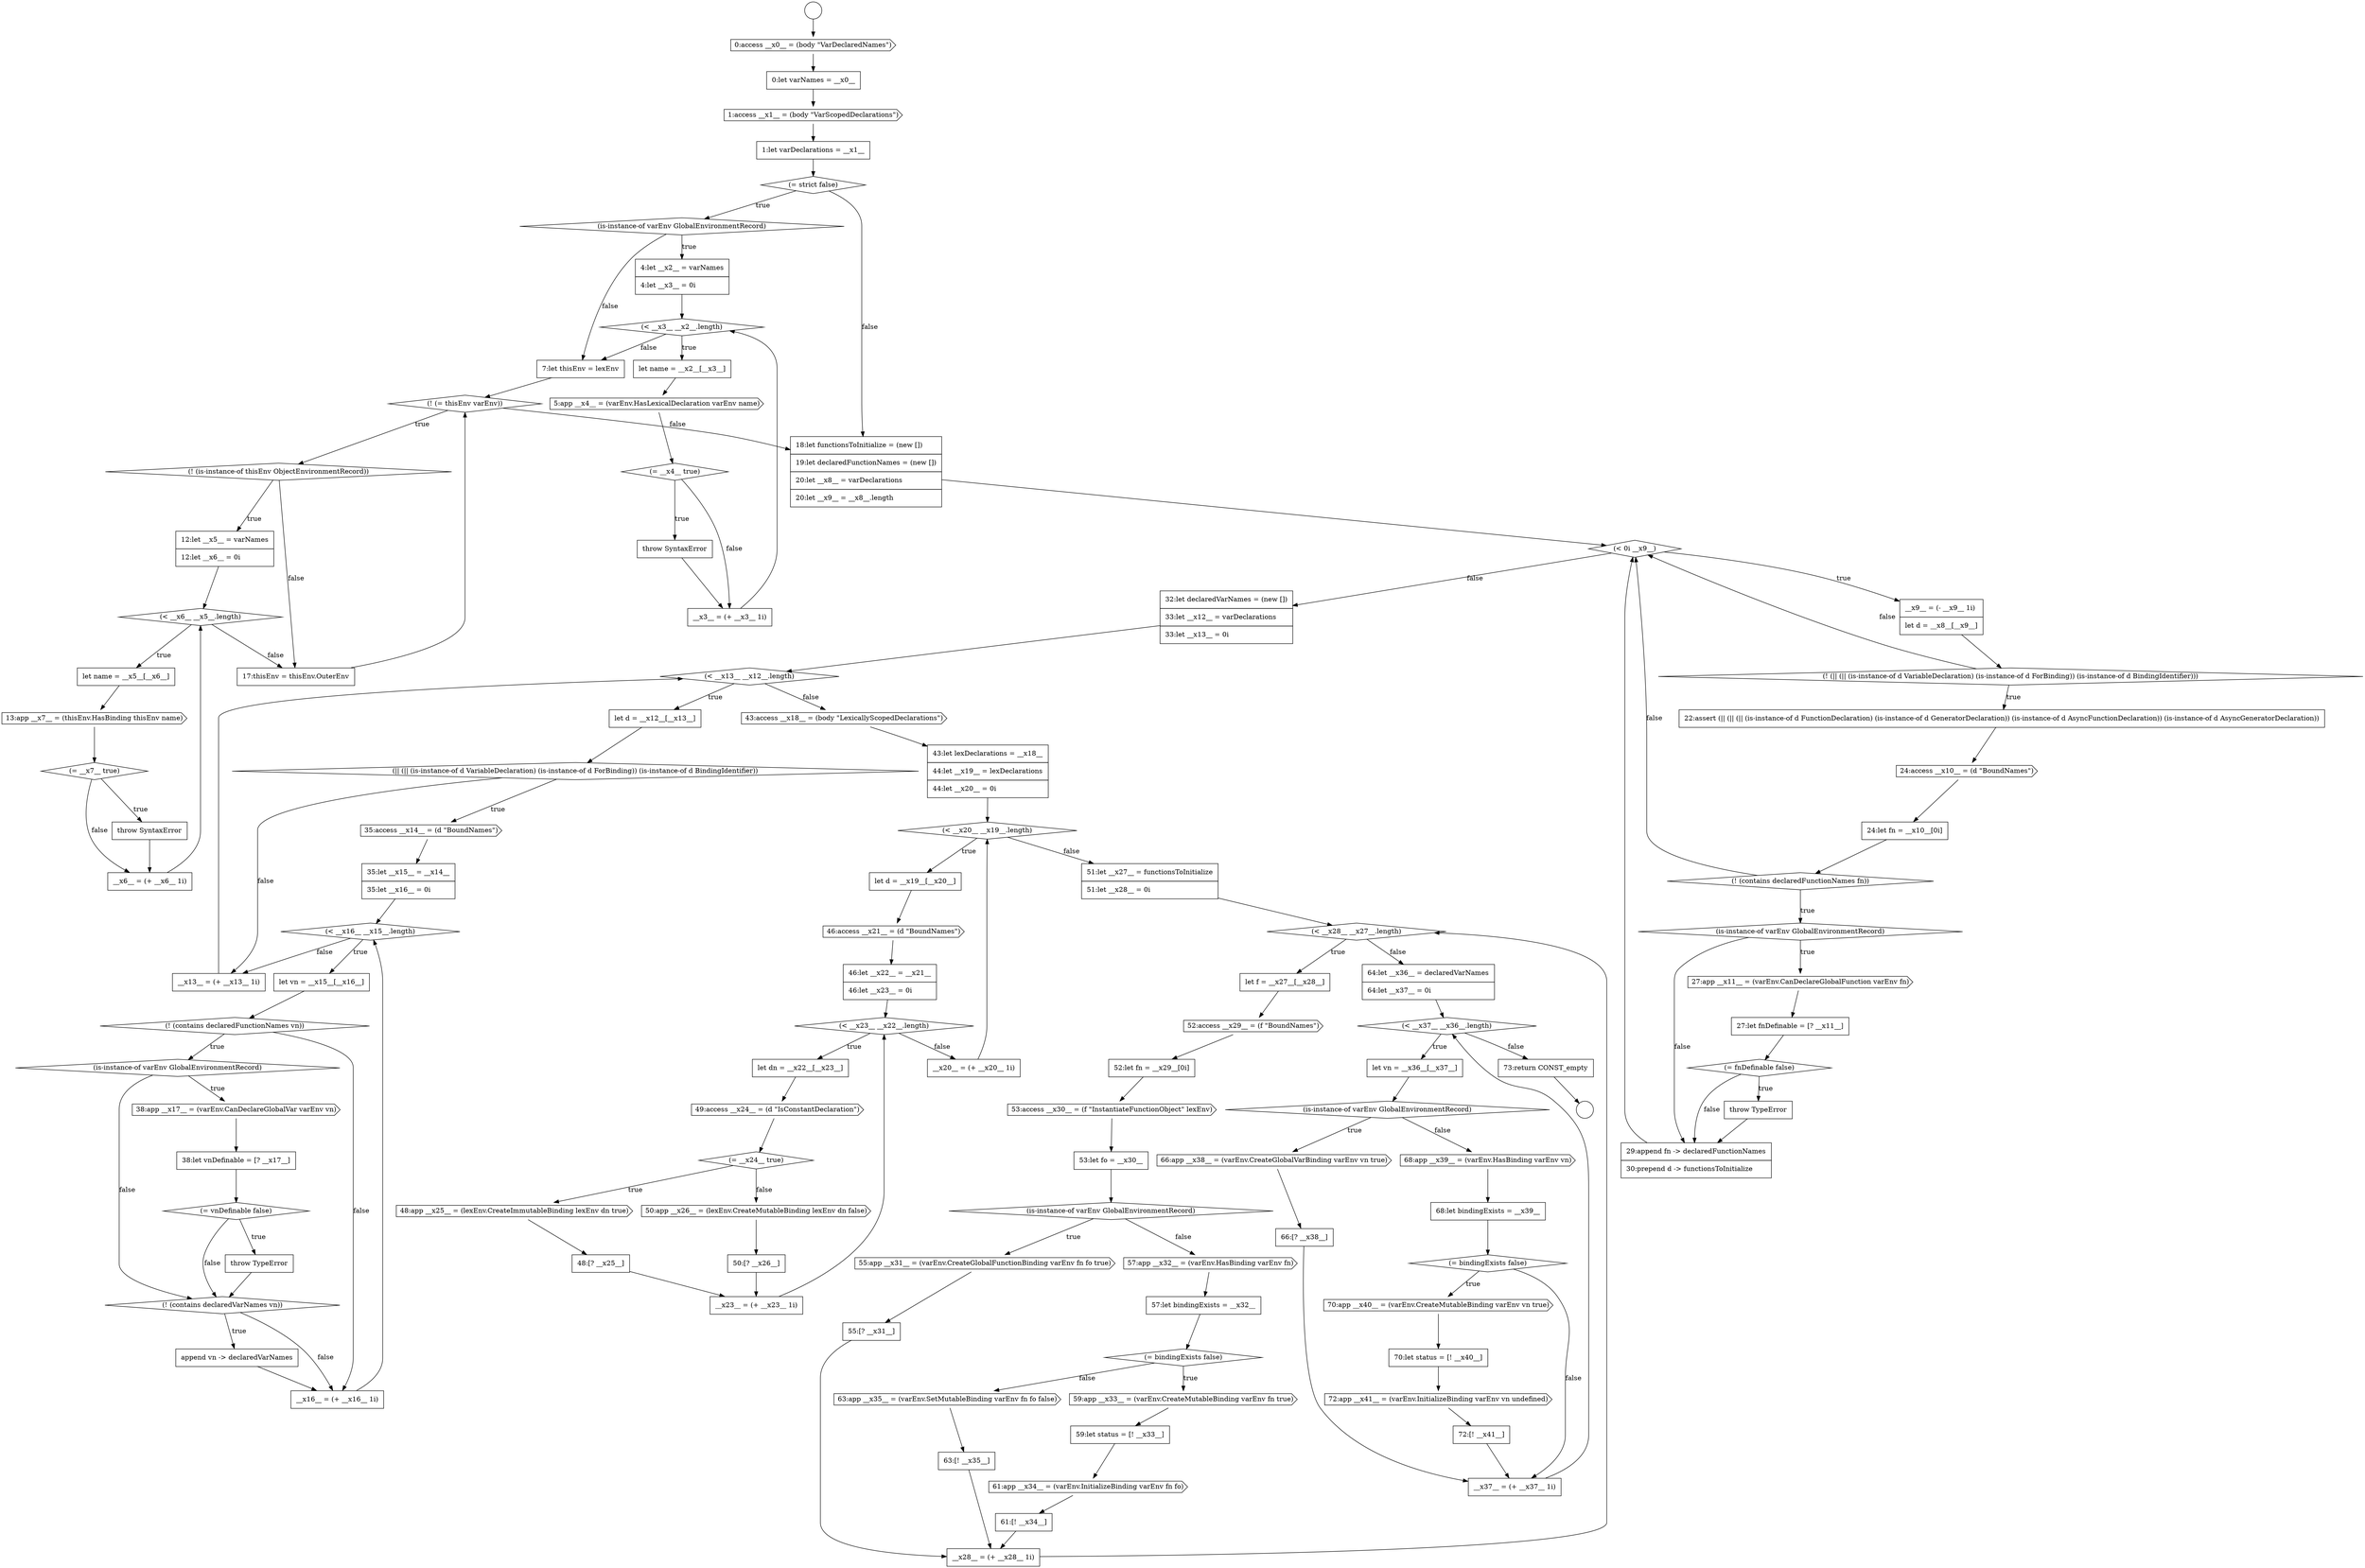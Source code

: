 digraph {
  node5 [shape=none, margin=0, label=<<font color="black">
    <table border="0" cellborder="1" cellspacing="0" cellpadding="10">
      <tr><td align="left">1:let varDeclarations = __x1__</td></tr>
    </table>
  </font>> color="black" fillcolor="white" style=filled]
  node69 [shape=none, margin=0, label=<<font color="black">
    <table border="0" cellborder="1" cellspacing="0" cellpadding="10">
      <tr><td align="left">48:[? __x25__]</td></tr>
    </table>
  </font>> color="black" fillcolor="white" style=filled]
  node101 [shape=none, margin=0, label=<<font color="black">
    <table border="0" cellborder="1" cellspacing="0" cellpadding="10">
      <tr><td align="left">68:let bindingExists = __x39__</td></tr>
    </table>
  </font>> color="black" fillcolor="white" style=filled]
  node0 [shape=circle label=" " color="black" fillcolor="white" style=filled]
  node88 [shape=none, margin=0, label=<<font color="black">
    <table border="0" cellborder="1" cellspacing="0" cellpadding="10">
      <tr><td align="left">59:let status = [! __x33__]</td></tr>
    </table>
  </font>> color="black" fillcolor="white" style=filled]
  node10 [shape=none, margin=0, label=<<font color="black">
    <table border="0" cellborder="1" cellspacing="0" cellpadding="10">
      <tr><td align="left">let name = __x2__[__x3__]</td></tr>
    </table>
  </font>> color="black" fillcolor="white" style=filled]
  node56 [shape=none, margin=0, label=<<font color="black">
    <table border="0" cellborder="1" cellspacing="0" cellpadding="10">
      <tr><td align="left">__x16__ = (+ __x16__ 1i)</td></tr>
    </table>
  </font>> color="black" fillcolor="white" style=filled]
  node42 [shape=none, margin=0, label=<<font color="black">
    <table border="0" cellborder="1" cellspacing="0" cellpadding="10">
      <tr><td align="left">let d = __x12__[__x13__]</td></tr>
    </table>
  </font>> color="black" fillcolor="white" style=filled]
  node24 [shape=none, margin=0, label=<<font color="black">
    <table border="0" cellborder="1" cellspacing="0" cellpadding="10">
      <tr><td align="left">__x6__ = (+ __x6__ 1i)</td></tr>
    </table>
  </font>> color="black" fillcolor="white" style=filled]
  node37 [shape=diamond, label=<<font color="black">(= fnDefinable false)</font>> color="black" fillcolor="white" style=filled]
  node25 [shape=none, margin=0, label=<<font color="black">
    <table border="0" cellborder="1" cellspacing="0" cellpadding="10">
      <tr><td align="left">17:thisEnv = thisEnv.OuterEnv</td></tr>
    </table>
  </font>> color="black" fillcolor="white" style=filled]
  node52 [shape=diamond, label=<<font color="black">(= vnDefinable false)</font>> color="black" fillcolor="white" style=filled]
  node14 [shape=none, margin=0, label=<<font color="black">
    <table border="0" cellborder="1" cellspacing="0" cellpadding="10">
      <tr><td align="left">__x3__ = (+ __x3__ 1i)</td></tr>
    </table>
  </font>> color="black" fillcolor="white" style=filled]
  node20 [shape=none, margin=0, label=<<font color="black">
    <table border="0" cellborder="1" cellspacing="0" cellpadding="10">
      <tr><td align="left">let name = __x5__[__x6__]</td></tr>
    </table>
  </font>> color="black" fillcolor="white" style=filled]
  node46 [shape=diamond, label=<<font color="black">(&lt; __x16__ __x15__.length)</font>> color="black" fillcolor="white" style=filled]
  node93 [shape=none, margin=0, label=<<font color="black">
    <table border="0" cellborder="1" cellspacing="0" cellpadding="10">
      <tr><td align="left">__x28__ = (+ __x28__ 1i)</td></tr>
    </table>
  </font>> color="black" fillcolor="white" style=filled]
  node57 [shape=none, margin=0, label=<<font color="black">
    <table border="0" cellborder="1" cellspacing="0" cellpadding="10">
      <tr><td align="left">__x13__ = (+ __x13__ 1i)</td></tr>
    </table>
  </font>> color="black" fillcolor="white" style=filled]
  node78 [shape=none, margin=0, label=<<font color="black">
    <table border="0" cellborder="1" cellspacing="0" cellpadding="10">
      <tr><td align="left">52:let fn = __x29__[0i]</td></tr>
    </table>
  </font>> color="black" fillcolor="white" style=filled]
  node29 [shape=diamond, label=<<font color="black">(! (|| (|| (is-instance-of d VariableDeclaration) (is-instance-of d ForBinding)) (is-instance-of d BindingIdentifier)))</font>> color="black" fillcolor="white" style=filled]
  node106 [shape=none, margin=0, label=<<font color="black">
    <table border="0" cellborder="1" cellspacing="0" cellpadding="10">
      <tr><td align="left">72:[! __x41__]</td></tr>
    </table>
  </font>> color="black" fillcolor="white" style=filled]
  node84 [shape=cds, label=<<font color="black">57:app __x32__ = (varEnv.HasBinding varEnv fn)</font>> color="black" fillcolor="white" style=filled]
  node61 [shape=none, margin=0, label=<<font color="black">
    <table border="0" cellborder="1" cellspacing="0" cellpadding="10">
      <tr><td align="left">let d = __x19__[__x20__]</td></tr>
    </table>
  </font>> color="black" fillcolor="white" style=filled]
  node89 [shape=cds, label=<<font color="black">61:app __x34__ = (varEnv.InitializeBinding varEnv fn fo)</font>> color="black" fillcolor="white" style=filled]
  node1 [shape=circle label=" " color="black" fillcolor="white" style=filled]
  node74 [shape=none, margin=0, label=<<font color="black">
    <table border="0" cellborder="1" cellspacing="0" cellpadding="10">
      <tr><td align="left">51:let __x27__ = functionsToInitialize</td></tr>
      <tr><td align="left">51:let __x28__ = 0i</td></tr>
    </table>
  </font>> color="black" fillcolor="white" style=filled]
  node6 [shape=diamond, label=<<font color="black">(= strict false)</font>> color="black" fillcolor="white" style=filled]
  node60 [shape=diamond, label=<<font color="black">(&lt; __x20__ __x19__.length)</font>> color="black" fillcolor="white" style=filled]
  node85 [shape=none, margin=0, label=<<font color="black">
    <table border="0" cellborder="1" cellspacing="0" cellpadding="10">
      <tr><td align="left">57:let bindingExists = __x32__</td></tr>
    </table>
  </font>> color="black" fillcolor="white" style=filled]
  node102 [shape=diamond, label=<<font color="black">(= bindingExists false)</font>> color="black" fillcolor="white" style=filled]
  node70 [shape=cds, label=<<font color="black">50:app __x26__ = (lexEnv.CreateMutableBinding lexEnv dn false)</font>> color="black" fillcolor="white" style=filled]
  node21 [shape=cds, label=<<font color="black">13:app __x7__ = (thisEnv.HasBinding thisEnv name)</font>> color="black" fillcolor="white" style=filled]
  node33 [shape=diamond, label=<<font color="black">(! (contains declaredFunctionNames fn))</font>> color="black" fillcolor="white" style=filled]
  node28 [shape=none, margin=0, label=<<font color="black">
    <table border="0" cellborder="1" cellspacing="0" cellpadding="10">
      <tr><td align="left">__x9__ = (- __x9__ 1i)</td></tr>
      <tr><td align="left">let d = __x8__[__x9__]</td></tr>
    </table>
  </font>> color="black" fillcolor="white" style=filled]
  node38 [shape=none, margin=0, label=<<font color="black">
    <table border="0" cellborder="1" cellspacing="0" cellpadding="10">
      <tr><td align="left">throw TypeError</td></tr>
    </table>
  </font>> color="black" fillcolor="white" style=filled]
  node92 [shape=none, margin=0, label=<<font color="black">
    <table border="0" cellborder="1" cellspacing="0" cellpadding="10">
      <tr><td align="left">63:[! __x35__]</td></tr>
    </table>
  </font>> color="black" fillcolor="white" style=filled]
  node65 [shape=none, margin=0, label=<<font color="black">
    <table border="0" cellborder="1" cellspacing="0" cellpadding="10">
      <tr><td align="left">let dn = __x22__[__x23__]</td></tr>
    </table>
  </font>> color="black" fillcolor="white" style=filled]
  node97 [shape=diamond, label=<<font color="black">(is-instance-of varEnv GlobalEnvironmentRecord)</font>> color="black" fillcolor="white" style=filled]
  node9 [shape=diamond, label=<<font color="black">(&lt; __x3__ __x2__.length)</font>> color="black" fillcolor="white" style=filled]
  node53 [shape=none, margin=0, label=<<font color="black">
    <table border="0" cellborder="1" cellspacing="0" cellpadding="10">
      <tr><td align="left">throw TypeError</td></tr>
    </table>
  </font>> color="black" fillcolor="white" style=filled]
  node77 [shape=cds, label=<<font color="black">52:access __x29__ = (f &quot;BoundNames&quot;)</font>> color="black" fillcolor="white" style=filled]
  node96 [shape=none, margin=0, label=<<font color="black">
    <table border="0" cellborder="1" cellspacing="0" cellpadding="10">
      <tr><td align="left">let vn = __x36__[__x37__]</td></tr>
    </table>
  </font>> color="black" fillcolor="white" style=filled]
  node13 [shape=none, margin=0, label=<<font color="black">
    <table border="0" cellborder="1" cellspacing="0" cellpadding="10">
      <tr><td align="left">throw SyntaxError</td></tr>
    </table>
  </font>> color="black" fillcolor="white" style=filled]
  node41 [shape=diamond, label=<<font color="black">(&lt; __x13__ __x12__.length)</font>> color="black" fillcolor="white" style=filled]
  node73 [shape=none, margin=0, label=<<font color="black">
    <table border="0" cellborder="1" cellspacing="0" cellpadding="10">
      <tr><td align="left">__x20__ = (+ __x20__ 1i)</td></tr>
    </table>
  </font>> color="black" fillcolor="white" style=filled]
  node105 [shape=cds, label=<<font color="black">72:app __x41__ = (varEnv.InitializeBinding varEnv vn undefined)</font>> color="black" fillcolor="white" style=filled]
  node2 [shape=cds, label=<<font color="black">0:access __x0__ = (body &quot;VarDeclaredNames&quot;)</font>> color="black" fillcolor="white" style=filled]
  node45 [shape=none, margin=0, label=<<font color="black">
    <table border="0" cellborder="1" cellspacing="0" cellpadding="10">
      <tr><td align="left">35:let __x15__ = __x14__</td></tr>
      <tr><td align="left">35:let __x16__ = 0i</td></tr>
    </table>
  </font>> color="black" fillcolor="white" style=filled]
  node64 [shape=diamond, label=<<font color="black">(&lt; __x23__ __x22__.length)</font>> color="black" fillcolor="white" style=filled]
  node17 [shape=diamond, label=<<font color="black">(! (is-instance-of thisEnv ObjectEnvironmentRecord))</font>> color="black" fillcolor="white" style=filled]
  node32 [shape=none, margin=0, label=<<font color="black">
    <table border="0" cellborder="1" cellspacing="0" cellpadding="10">
      <tr><td align="left">24:let fn = __x10__[0i]</td></tr>
    </table>
  </font>> color="black" fillcolor="white" style=filled]
  node34 [shape=diamond, label=<<font color="black">(is-instance-of varEnv GlobalEnvironmentRecord)</font>> color="black" fillcolor="white" style=filled]
  node22 [shape=diamond, label=<<font color="black">(= __x7__ true)</font>> color="black" fillcolor="white" style=filled]
  node44 [shape=cds, label=<<font color="black">35:access __x14__ = (d &quot;BoundNames&quot;)</font>> color="black" fillcolor="white" style=filled]
  node59 [shape=none, margin=0, label=<<font color="black">
    <table border="0" cellborder="1" cellspacing="0" cellpadding="10">
      <tr><td align="left">43:let lexDeclarations = __x18__</td></tr>
      <tr><td align="left">44:let __x19__ = lexDeclarations</td></tr>
      <tr><td align="left">44:let __x20__ = 0i</td></tr>
    </table>
  </font>> color="black" fillcolor="white" style=filled]
  node27 [shape=diamond, label=<<font color="black">(&lt; 0i __x9__)</font>> color="black" fillcolor="white" style=filled]
  node71 [shape=none, margin=0, label=<<font color="black">
    <table border="0" cellborder="1" cellspacing="0" cellpadding="10">
      <tr><td align="left">50:[? __x26__]</td></tr>
    </table>
  </font>> color="black" fillcolor="white" style=filled]
  node12 [shape=diamond, label=<<font color="black">(= __x4__ true)</font>> color="black" fillcolor="white" style=filled]
  node54 [shape=diamond, label=<<font color="black">(! (contains declaredVarNames vn))</font>> color="black" fillcolor="white" style=filled]
  node49 [shape=diamond, label=<<font color="black">(is-instance-of varEnv GlobalEnvironmentRecord)</font>> color="black" fillcolor="white" style=filled]
  node86 [shape=diamond, label=<<font color="black">(= bindingExists false)</font>> color="black" fillcolor="white" style=filled]
  node81 [shape=diamond, label=<<font color="black">(is-instance-of varEnv GlobalEnvironmentRecord)</font>> color="black" fillcolor="white" style=filled]
  node76 [shape=none, margin=0, label=<<font color="black">
    <table border="0" cellborder="1" cellspacing="0" cellpadding="10">
      <tr><td align="left">let f = __x27__[__x28__]</td></tr>
    </table>
  </font>> color="black" fillcolor="white" style=filled]
  node7 [shape=diamond, label=<<font color="black">(is-instance-of varEnv GlobalEnvironmentRecord)</font>> color="black" fillcolor="white" style=filled]
  node39 [shape=none, margin=0, label=<<font color="black">
    <table border="0" cellborder="1" cellspacing="0" cellpadding="10">
      <tr><td align="left">29:append fn -&gt; declaredFunctionNames</td></tr>
      <tr><td align="left">30:prepend d -&gt; functionsToInitialize</td></tr>
    </table>
  </font>> color="black" fillcolor="white" style=filled]
  node98 [shape=cds, label=<<font color="black">66:app __x38__ = (varEnv.CreateGlobalVarBinding varEnv vn true)</font>> color="black" fillcolor="white" style=filled]
  node103 [shape=cds, label=<<font color="black">70:app __x40__ = (varEnv.CreateMutableBinding varEnv vn true)</font>> color="black" fillcolor="white" style=filled]
  node91 [shape=cds, label=<<font color="black">63:app __x35__ = (varEnv.SetMutableBinding varEnv fn fo false)</font>> color="black" fillcolor="white" style=filled]
  node66 [shape=cds, label=<<font color="black">49:access __x24__ = (d &quot;IsConstantDeclaration&quot;)</font>> color="black" fillcolor="white" style=filled]
  node108 [shape=none, margin=0, label=<<font color="black">
    <table border="0" cellborder="1" cellspacing="0" cellpadding="10">
      <tr><td align="left">73:return CONST_empty</td></tr>
    </table>
  </font>> color="black" fillcolor="white" style=filled]
  node3 [shape=none, margin=0, label=<<font color="black">
    <table border="0" cellborder="1" cellspacing="0" cellpadding="10">
      <tr><td align="left">0:let varNames = __x0__</td></tr>
    </table>
  </font>> color="black" fillcolor="white" style=filled]
  node80 [shape=none, margin=0, label=<<font color="black">
    <table border="0" cellborder="1" cellspacing="0" cellpadding="10">
      <tr><td align="left">53:let fo = __x30__</td></tr>
    </table>
  </font>> color="black" fillcolor="white" style=filled]
  node35 [shape=cds, label=<<font color="black">27:app __x11__ = (varEnv.CanDeclareGlobalFunction varEnv fn)</font>> color="black" fillcolor="white" style=filled]
  node48 [shape=diamond, label=<<font color="black">(! (contains declaredFunctionNames vn))</font>> color="black" fillcolor="white" style=filled]
  node63 [shape=none, margin=0, label=<<font color="black">
    <table border="0" cellborder="1" cellspacing="0" cellpadding="10">
      <tr><td align="left">46:let __x22__ = __x21__</td></tr>
      <tr><td align="left">46:let __x23__ = 0i</td></tr>
    </table>
  </font>> color="black" fillcolor="white" style=filled]
  node18 [shape=none, margin=0, label=<<font color="black">
    <table border="0" cellborder="1" cellspacing="0" cellpadding="10">
      <tr><td align="left">12:let __x5__ = varNames</td></tr>
      <tr><td align="left">12:let __x6__ = 0i</td></tr>
    </table>
  </font>> color="black" fillcolor="white" style=filled]
  node95 [shape=diamond, label=<<font color="black">(&lt; __x37__ __x36__.length)</font>> color="black" fillcolor="white" style=filled]
  node50 [shape=cds, label=<<font color="black">38:app __x17__ = (varEnv.CanDeclareGlobalVar varEnv vn)</font>> color="black" fillcolor="white" style=filled]
  node67 [shape=diamond, label=<<font color="black">(= __x24__ true)</font>> color="black" fillcolor="white" style=filled]
  node16 [shape=diamond, label=<<font color="black">(! (= thisEnv varEnv))</font>> color="black" fillcolor="white" style=filled]
  node31 [shape=cds, label=<<font color="black">24:access __x10__ = (d &quot;BoundNames&quot;)</font>> color="black" fillcolor="white" style=filled]
  node11 [shape=cds, label=<<font color="black">5:app __x4__ = (varEnv.HasLexicalDeclaration varEnv name)</font>> color="black" fillcolor="white" style=filled]
  node72 [shape=none, margin=0, label=<<font color="black">
    <table border="0" cellborder="1" cellspacing="0" cellpadding="10">
      <tr><td align="left">__x23__ = (+ __x23__ 1i)</td></tr>
    </table>
  </font>> color="black" fillcolor="white" style=filled]
  node43 [shape=diamond, label=<<font color="black">(|| (|| (is-instance-of d VariableDeclaration) (is-instance-of d ForBinding)) (is-instance-of d BindingIdentifier))</font>> color="black" fillcolor="white" style=filled]
  node99 [shape=none, margin=0, label=<<font color="black">
    <table border="0" cellborder="1" cellspacing="0" cellpadding="10">
      <tr><td align="left">66:[? __x38__]</td></tr>
    </table>
  </font>> color="black" fillcolor="white" style=filled]
  node87 [shape=cds, label=<<font color="black">59:app __x33__ = (varEnv.CreateMutableBinding varEnv fn true)</font>> color="black" fillcolor="white" style=filled]
  node104 [shape=none, margin=0, label=<<font color="black">
    <table border="0" cellborder="1" cellspacing="0" cellpadding="10">
      <tr><td align="left">70:let status = [! __x40__]</td></tr>
    </table>
  </font>> color="black" fillcolor="white" style=filled]
  node40 [shape=none, margin=0, label=<<font color="black">
    <table border="0" cellborder="1" cellspacing="0" cellpadding="10">
      <tr><td align="left">32:let declaredVarNames = (new [])</td></tr>
      <tr><td align="left">33:let __x12__ = varDeclarations</td></tr>
      <tr><td align="left">33:let __x13__ = 0i</td></tr>
    </table>
  </font>> color="black" fillcolor="white" style=filled]
  node26 [shape=none, margin=0, label=<<font color="black">
    <table border="0" cellborder="1" cellspacing="0" cellpadding="10">
      <tr><td align="left">18:let functionsToInitialize = (new [])</td></tr>
      <tr><td align="left">19:let declaredFunctionNames = (new [])</td></tr>
      <tr><td align="left">20:let __x8__ = varDeclarations</td></tr>
      <tr><td align="left">20:let __x9__ = __x8__.length</td></tr>
    </table>
  </font>> color="black" fillcolor="white" style=filled]
  node55 [shape=none, margin=0, label=<<font color="black">
    <table border="0" cellborder="1" cellspacing="0" cellpadding="10">
      <tr><td align="left">append vn -&gt; declaredVarNames</td></tr>
    </table>
  </font>> color="black" fillcolor="white" style=filled]
  node23 [shape=none, margin=0, label=<<font color="black">
    <table border="0" cellborder="1" cellspacing="0" cellpadding="10">
      <tr><td align="left">throw SyntaxError</td></tr>
    </table>
  </font>> color="black" fillcolor="white" style=filled]
  node8 [shape=none, margin=0, label=<<font color="black">
    <table border="0" cellborder="1" cellspacing="0" cellpadding="10">
      <tr><td align="left">4:let __x2__ = varNames</td></tr>
      <tr><td align="left">4:let __x3__ = 0i</td></tr>
    </table>
  </font>> color="black" fillcolor="white" style=filled]
  node75 [shape=diamond, label=<<font color="black">(&lt; __x28__ __x27__.length)</font>> color="black" fillcolor="white" style=filled]
  node58 [shape=cds, label=<<font color="black">43:access __x18__ = (body &quot;LexicallyScopedDeclarations&quot;)</font>> color="black" fillcolor="white" style=filled]
  node82 [shape=cds, label=<<font color="black">55:app __x31__ = (varEnv.CreateGlobalFunctionBinding varEnv fn fo true)</font>> color="black" fillcolor="white" style=filled]
  node36 [shape=none, margin=0, label=<<font color="black">
    <table border="0" cellborder="1" cellspacing="0" cellpadding="10">
      <tr><td align="left">27:let fnDefinable = [? __x11__]</td></tr>
    </table>
  </font>> color="black" fillcolor="white" style=filled]
  node30 [shape=none, margin=0, label=<<font color="black">
    <table border="0" cellborder="1" cellspacing="0" cellpadding="10">
      <tr><td align="left">22:assert (|| (|| (|| (is-instance-of d FunctionDeclaration) (is-instance-of d GeneratorDeclaration)) (is-instance-of d AsyncFunctionDeclaration)) (is-instance-of d AsyncGeneratorDeclaration))</td></tr>
    </table>
  </font>> color="black" fillcolor="white" style=filled]
  node51 [shape=none, margin=0, label=<<font color="black">
    <table border="0" cellborder="1" cellspacing="0" cellpadding="10">
      <tr><td align="left">38:let vnDefinable = [? __x17__]</td></tr>
    </table>
  </font>> color="black" fillcolor="white" style=filled]
  node19 [shape=diamond, label=<<font color="black">(&lt; __x6__ __x5__.length)</font>> color="black" fillcolor="white" style=filled]
  node107 [shape=none, margin=0, label=<<font color="black">
    <table border="0" cellborder="1" cellspacing="0" cellpadding="10">
      <tr><td align="left">__x37__ = (+ __x37__ 1i)</td></tr>
    </table>
  </font>> color="black" fillcolor="white" style=filled]
  node4 [shape=cds, label=<<font color="black">1:access __x1__ = (body &quot;VarScopedDeclarations&quot;)</font>> color="black" fillcolor="white" style=filled]
  node79 [shape=cds, label=<<font color="black">53:access __x30__ = (f &quot;InstantiateFunctionObject&quot; lexEnv)</font>> color="black" fillcolor="white" style=filled]
  node94 [shape=none, margin=0, label=<<font color="black">
    <table border="0" cellborder="1" cellspacing="0" cellpadding="10">
      <tr><td align="left">64:let __x36__ = declaredVarNames</td></tr>
      <tr><td align="left">64:let __x37__ = 0i</td></tr>
    </table>
  </font>> color="black" fillcolor="white" style=filled]
  node47 [shape=none, margin=0, label=<<font color="black">
    <table border="0" cellborder="1" cellspacing="0" cellpadding="10">
      <tr><td align="left">let vn = __x15__[__x16__]</td></tr>
    </table>
  </font>> color="black" fillcolor="white" style=filled]
  node15 [shape=none, margin=0, label=<<font color="black">
    <table border="0" cellborder="1" cellspacing="0" cellpadding="10">
      <tr><td align="left">7:let thisEnv = lexEnv</td></tr>
    </table>
  </font>> color="black" fillcolor="white" style=filled]
  node68 [shape=cds, label=<<font color="black">48:app __x25__ = (lexEnv.CreateImmutableBinding lexEnv dn true)</font>> color="black" fillcolor="white" style=filled]
  node62 [shape=cds, label=<<font color="black">46:access __x21__ = (d &quot;BoundNames&quot;)</font>> color="black" fillcolor="white" style=filled]
  node90 [shape=none, margin=0, label=<<font color="black">
    <table border="0" cellborder="1" cellspacing="0" cellpadding="10">
      <tr><td align="left">61:[! __x34__]</td></tr>
    </table>
  </font>> color="black" fillcolor="white" style=filled]
  node83 [shape=none, margin=0, label=<<font color="black">
    <table border="0" cellborder="1" cellspacing="0" cellpadding="10">
      <tr><td align="left">55:[? __x31__]</td></tr>
    </table>
  </font>> color="black" fillcolor="white" style=filled]
  node100 [shape=cds, label=<<font color="black">68:app __x39__ = (varEnv.HasBinding varEnv vn)</font>> color="black" fillcolor="white" style=filled]
  node54 -> node55 [label=<<font color="black">true</font>> color="black"]
  node54 -> node56 [label=<<font color="black">false</font>> color="black"]
  node87 -> node88 [ color="black"]
  node7 -> node8 [label=<<font color="black">true</font>> color="black"]
  node7 -> node15 [label=<<font color="black">false</font>> color="black"]
  node49 -> node50 [label=<<font color="black">true</font>> color="black"]
  node49 -> node54 [label=<<font color="black">false</font>> color="black"]
  node5 -> node6 [ color="black"]
  node53 -> node54 [ color="black"]
  node3 -> node4 [ color="black"]
  node86 -> node87 [label=<<font color="black">true</font>> color="black"]
  node86 -> node91 [label=<<font color="black">false</font>> color="black"]
  node63 -> node64 [ color="black"]
  node61 -> node62 [ color="black"]
  node28 -> node29 [ color="black"]
  node46 -> node47 [label=<<font color="black">true</font>> color="black"]
  node46 -> node57 [label=<<font color="black">false</font>> color="black"]
  node57 -> node41 [ color="black"]
  node107 -> node95 [ color="black"]
  node42 -> node43 [ color="black"]
  node18 -> node19 [ color="black"]
  node16 -> node17 [label=<<font color="black">true</font>> color="black"]
  node16 -> node26 [label=<<font color="black">false</font>> color="black"]
  node66 -> node67 [ color="black"]
  node14 -> node9 [ color="black"]
  node71 -> node72 [ color="black"]
  node90 -> node93 [ color="black"]
  node2 -> node3 [ color="black"]
  node62 -> node63 [ color="black"]
  node15 -> node16 [ color="black"]
  node55 -> node56 [ color="black"]
  node22 -> node23 [label=<<font color="black">true</font>> color="black"]
  node22 -> node24 [label=<<font color="black">false</font>> color="black"]
  node11 -> node12 [ color="black"]
  node52 -> node53 [label=<<font color="black">true</font>> color="black"]
  node52 -> node54 [label=<<font color="black">false</font>> color="black"]
  node33 -> node34 [label=<<font color="black">true</font>> color="black"]
  node33 -> node27 [label=<<font color="black">false</font>> color="black"]
  node104 -> node105 [ color="black"]
  node96 -> node97 [ color="black"]
  node93 -> node75 [ color="black"]
  node13 -> node14 [ color="black"]
  node75 -> node76 [label=<<font color="black">true</font>> color="black"]
  node75 -> node94 [label=<<font color="black">false</font>> color="black"]
  node35 -> node36 [ color="black"]
  node79 -> node80 [ color="black"]
  node37 -> node38 [label=<<font color="black">true</font>> color="black"]
  node37 -> node39 [label=<<font color="black">false</font>> color="black"]
  node98 -> node99 [ color="black"]
  node48 -> node49 [label=<<font color="black">true</font>> color="black"]
  node48 -> node56 [label=<<font color="black">false</font>> color="black"]
  node97 -> node98 [label=<<font color="black">true</font>> color="black"]
  node97 -> node100 [label=<<font color="black">false</font>> color="black"]
  node45 -> node46 [ color="black"]
  node6 -> node7 [label=<<font color="black">true</font>> color="black"]
  node6 -> node26 [label=<<font color="black">false</font>> color="black"]
  node101 -> node102 [ color="black"]
  node0 -> node2 [ color="black"]
  node36 -> node37 [ color="black"]
  node84 -> node85 [ color="black"]
  node70 -> node71 [ color="black"]
  node76 -> node77 [ color="black"]
  node44 -> node45 [ color="black"]
  node68 -> node69 [ color="black"]
  node23 -> node24 [ color="black"]
  node60 -> node61 [label=<<font color="black">true</font>> color="black"]
  node60 -> node74 [label=<<font color="black">false</font>> color="black"]
  node31 -> node32 [ color="black"]
  node43 -> node44 [label=<<font color="black">true</font>> color="black"]
  node43 -> node57 [label=<<font color="black">false</font>> color="black"]
  node40 -> node41 [ color="black"]
  node30 -> node31 [ color="black"]
  node77 -> node78 [ color="black"]
  node34 -> node35 [label=<<font color="black">true</font>> color="black"]
  node34 -> node39 [label=<<font color="black">false</font>> color="black"]
  node26 -> node27 [ color="black"]
  node103 -> node104 [ color="black"]
  node94 -> node95 [ color="black"]
  node69 -> node72 [ color="black"]
  node78 -> node79 [ color="black"]
  node73 -> node60 [ color="black"]
  node27 -> node28 [label=<<font color="black">true</font>> color="black"]
  node27 -> node40 [label=<<font color="black">false</font>> color="black"]
  node10 -> node11 [ color="black"]
  node108 -> node1 [ color="black"]
  node88 -> node89 [ color="black"]
  node47 -> node48 [ color="black"]
  node91 -> node92 [ color="black"]
  node105 -> node106 [ color="black"]
  node72 -> node64 [ color="black"]
  node50 -> node51 [ color="black"]
  node4 -> node5 [ color="black"]
  node51 -> node52 [ color="black"]
  node17 -> node18 [label=<<font color="black">true</font>> color="black"]
  node17 -> node25 [label=<<font color="black">false</font>> color="black"]
  node8 -> node9 [ color="black"]
  node56 -> node46 [ color="black"]
  node25 -> node16 [ color="black"]
  node21 -> node22 [ color="black"]
  node59 -> node60 [ color="black"]
  node67 -> node68 [label=<<font color="black">true</font>> color="black"]
  node67 -> node70 [label=<<font color="black">false</font>> color="black"]
  node20 -> node21 [ color="black"]
  node102 -> node103 [label=<<font color="black">true</font>> color="black"]
  node102 -> node107 [label=<<font color="black">false</font>> color="black"]
  node92 -> node93 [ color="black"]
  node29 -> node30 [label=<<font color="black">true</font>> color="black"]
  node29 -> node27 [label=<<font color="black">false</font>> color="black"]
  node82 -> node83 [ color="black"]
  node95 -> node96 [label=<<font color="black">true</font>> color="black"]
  node95 -> node108 [label=<<font color="black">false</font>> color="black"]
  node99 -> node107 [ color="black"]
  node89 -> node90 [ color="black"]
  node58 -> node59 [ color="black"]
  node9 -> node10 [label=<<font color="black">true</font>> color="black"]
  node9 -> node15 [label=<<font color="black">false</font>> color="black"]
  node65 -> node66 [ color="black"]
  node100 -> node101 [ color="black"]
  node38 -> node39 [ color="black"]
  node81 -> node82 [label=<<font color="black">true</font>> color="black"]
  node81 -> node84 [label=<<font color="black">false</font>> color="black"]
  node74 -> node75 [ color="black"]
  node32 -> node33 [ color="black"]
  node106 -> node107 [ color="black"]
  node83 -> node93 [ color="black"]
  node85 -> node86 [ color="black"]
  node24 -> node19 [ color="black"]
  node80 -> node81 [ color="black"]
  node39 -> node27 [ color="black"]
  node19 -> node20 [label=<<font color="black">true</font>> color="black"]
  node19 -> node25 [label=<<font color="black">false</font>> color="black"]
  node12 -> node13 [label=<<font color="black">true</font>> color="black"]
  node12 -> node14 [label=<<font color="black">false</font>> color="black"]
  node64 -> node65 [label=<<font color="black">true</font>> color="black"]
  node64 -> node73 [label=<<font color="black">false</font>> color="black"]
  node41 -> node42 [label=<<font color="black">true</font>> color="black"]
  node41 -> node58 [label=<<font color="black">false</font>> color="black"]
}
